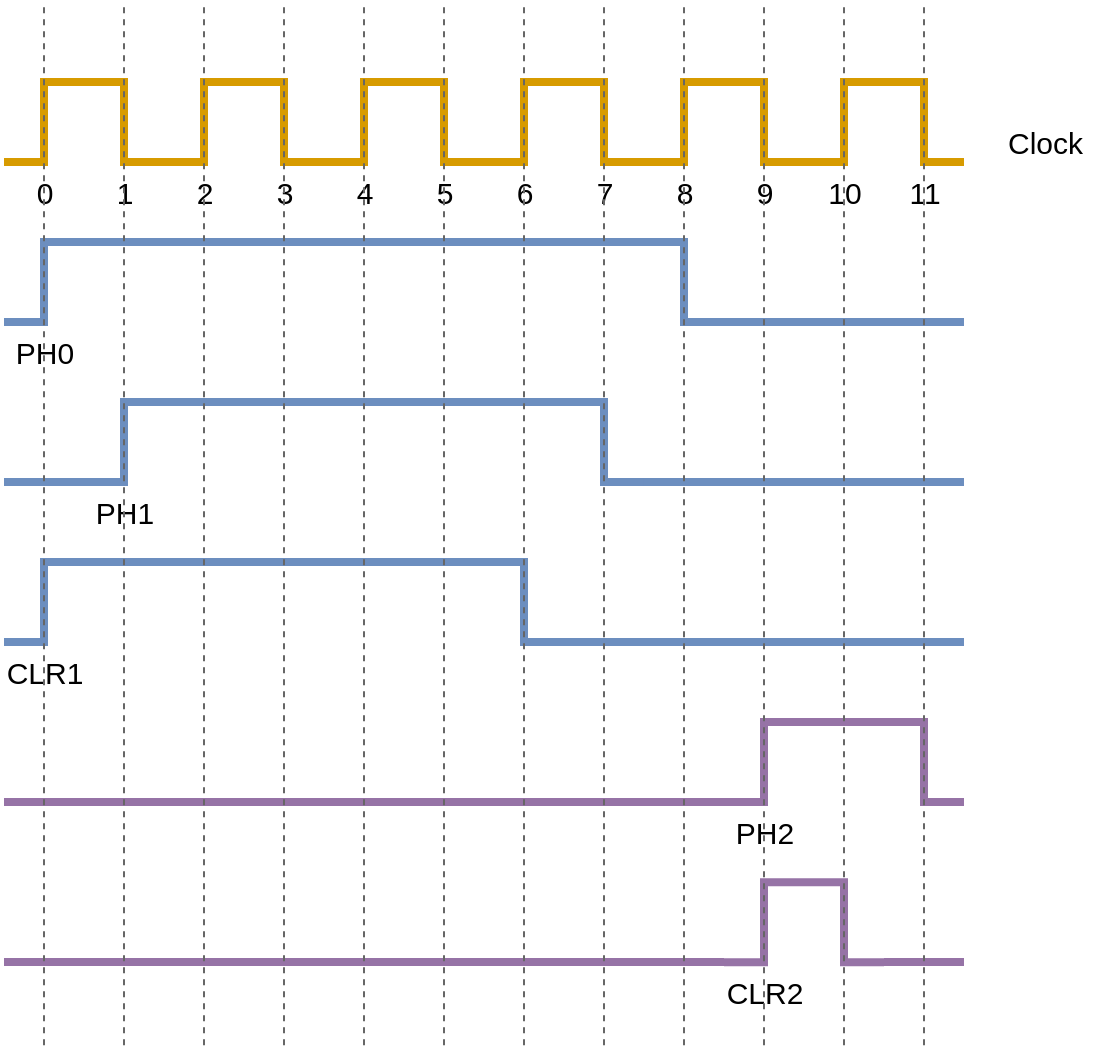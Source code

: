 <mxfile version="11.1.4" type="device"><diagram id="dlLYWyEFHIIqqdSQS2E-" name="Page-1"><mxGraphModel dx="1106" dy="858" grid="1" gridSize="10" guides="0" tooltips="1" connect="0" arrows="0" fold="1" page="1" pageScale="1" pageWidth="827" pageHeight="1169" math="0" shadow="0"><root><mxCell id="0"/><mxCell id="1" parent="0"/><mxCell id="YswauXhtLJzaek-8gpp3-6" value="0" style="pointerEvents=1;verticalLabelPosition=bottom;shadow=0;dashed=0;align=center;fillColor=#ffe6cc;html=1;verticalAlign=top;strokeWidth=4;shape=mxgraph.electrical.waveforms.step_1;fontStyle=0;fontSize=15;strokeColor=#d79b00;" parent="1" vertex="1"><mxGeometry x="100" y="360" width="40" height="40" as="geometry"/></mxCell><mxCell id="YswauXhtLJzaek-8gpp3-8" value="1" style="pointerEvents=1;verticalLabelPosition=bottom;shadow=0;dashed=0;align=center;fillColor=#ffe6cc;html=1;verticalAlign=top;strokeWidth=4;shape=mxgraph.electrical.waveforms.step_2;fontSize=15;fontStyle=0;strokeColor=#d79b00;" parent="1" vertex="1"><mxGeometry x="140" y="360" width="40" height="40" as="geometry"/></mxCell><mxCell id="YswauXhtLJzaek-8gpp3-11" value="2" style="pointerEvents=1;verticalLabelPosition=bottom;shadow=0;dashed=0;align=center;fillColor=#ffe6cc;html=1;verticalAlign=top;strokeWidth=4;shape=mxgraph.electrical.waveforms.step_1;fontStyle=0;fontSize=15;strokeColor=#d79b00;" parent="1" vertex="1"><mxGeometry x="180" y="360" width="40" height="40" as="geometry"/></mxCell><mxCell id="YswauXhtLJzaek-8gpp3-12" value="3" style="pointerEvents=1;verticalLabelPosition=bottom;shadow=0;dashed=0;align=center;fillColor=#ffe6cc;html=1;verticalAlign=top;strokeWidth=4;shape=mxgraph.electrical.waveforms.step_2;fontSize=15;fontStyle=0;strokeColor=#d79b00;" parent="1" vertex="1"><mxGeometry x="220" y="360" width="40" height="40" as="geometry"/></mxCell><mxCell id="YswauXhtLJzaek-8gpp3-13" value="4" style="pointerEvents=1;verticalLabelPosition=bottom;shadow=0;dashed=0;align=center;fillColor=#ffe6cc;html=1;verticalAlign=top;strokeWidth=4;shape=mxgraph.electrical.waveforms.step_1;fontStyle=0;fontSize=15;strokeColor=#d79b00;" parent="1" vertex="1"><mxGeometry x="260" y="360" width="40" height="40" as="geometry"/></mxCell><mxCell id="YswauXhtLJzaek-8gpp3-14" value="5" style="pointerEvents=1;verticalLabelPosition=bottom;shadow=0;dashed=0;align=center;fillColor=#ffe6cc;html=1;verticalAlign=top;strokeWidth=4;shape=mxgraph.electrical.waveforms.step_2;fontSize=15;fontStyle=0;strokeColor=#d79b00;" parent="1" vertex="1"><mxGeometry x="300" y="360" width="40" height="40" as="geometry"/></mxCell><mxCell id="YswauXhtLJzaek-8gpp3-15" value="6" style="pointerEvents=1;verticalLabelPosition=bottom;shadow=0;dashed=0;align=center;fillColor=#ffe6cc;html=1;verticalAlign=top;strokeWidth=4;shape=mxgraph.electrical.waveforms.step_1;fontStyle=0;fontSize=15;strokeColor=#d79b00;" parent="1" vertex="1"><mxGeometry x="340" y="360" width="40" height="40" as="geometry"/></mxCell><mxCell id="YswauXhtLJzaek-8gpp3-16" value="7" style="pointerEvents=1;verticalLabelPosition=bottom;shadow=0;dashed=0;align=center;fillColor=#ffe6cc;html=1;verticalAlign=top;strokeWidth=4;shape=mxgraph.electrical.waveforms.step_2;fontSize=15;fontStyle=0;strokeColor=#d79b00;" parent="1" vertex="1"><mxGeometry x="380" y="360" width="40" height="40" as="geometry"/></mxCell><mxCell id="YswauXhtLJzaek-8gpp3-20" value="PH0" style="pointerEvents=1;verticalLabelPosition=bottom;shadow=0;dashed=0;align=center;fillColor=#dae8fc;html=1;verticalAlign=top;strokeWidth=4;shape=mxgraph.electrical.waveforms.step_1;fontSize=15;strokeColor=#6c8ebf;fontStyle=0" parent="1" vertex="1"><mxGeometry x="100" y="440" width="40" height="40" as="geometry"/></mxCell><mxCell id="YswauXhtLJzaek-8gpp3-21" value="" style="pointerEvents=1;verticalLabelPosition=bottom;shadow=0;dashed=0;align=center;fillColor=#dae8fc;html=1;verticalAlign=top;strokeWidth=4;shape=mxgraph.electrical.waveforms.step_2;fontSize=15;strokeColor=#6c8ebf;" parent="1" vertex="1"><mxGeometry x="420" y="440" width="40" height="40" as="geometry"/></mxCell><mxCell id="YswauXhtLJzaek-8gpp3-23" value="" style="endArrow=none;html=1;fontSize=15;strokeWidth=4;fillColor=#dae8fc;strokeColor=#6c8ebf;align=center;verticalAlign=top;" parent="1" edge="1"><mxGeometry width="50" height="50" relative="1" as="geometry"><mxPoint x="460" y="480" as="sourcePoint"/><mxPoint x="580" y="480" as="targetPoint"/><Array as="points"><mxPoint x="460" y="480"/></Array></mxGeometry></mxCell><mxCell id="YswauXhtLJzaek-8gpp3-26" value="PH1" style="pointerEvents=1;verticalLabelPosition=bottom;shadow=0;dashed=0;align=center;fillColor=#dae8fc;html=1;verticalAlign=top;strokeWidth=4;shape=mxgraph.electrical.waveforms.step_1;fontSize=15;strokeColor=#6c8ebf;fontStyle=0" parent="1" vertex="1"><mxGeometry x="140" y="520" width="40" height="40" as="geometry"/></mxCell><mxCell id="YswauXhtLJzaek-8gpp3-27" value="" style="pointerEvents=1;verticalLabelPosition=bottom;shadow=0;dashed=0;align=center;fillColor=#dae8fc;html=1;verticalAlign=top;strokeWidth=4;shape=mxgraph.electrical.waveforms.step_2;fontSize=15;strokeColor=#6c8ebf;" parent="1" vertex="1"><mxGeometry x="380" y="520" width="40" height="40" as="geometry"/></mxCell><mxCell id="YswauXhtLJzaek-8gpp3-28" value="" style="endArrow=none;html=1;fontSize=15;strokeWidth=4;fillColor=#dae8fc;strokeColor=#6c8ebf;rounded=0;align=center;verticalAlign=top;" parent="1" edge="1"><mxGeometry width="50" height="50" relative="1" as="geometry"><mxPoint x="180" y="520" as="sourcePoint"/><mxPoint x="380" y="520" as="targetPoint"/><Array as="points"/></mxGeometry></mxCell><mxCell id="YswauXhtLJzaek-8gpp3-29" value="" style="endArrow=none;html=1;fontSize=15;strokeWidth=4;fillColor=#dae8fc;strokeColor=#6c8ebf;rounded=0;align=center;verticalAlign=top;exitX=0.992;exitY=1;exitDx=0;exitDy=0;exitPerimeter=0;" parent="1" source="YswauXhtLJzaek-8gpp3-27" edge="1"><mxGeometry width="50" height="50" relative="1" as="geometry"><mxPoint x="460" y="560" as="sourcePoint"/><mxPoint x="580" y="560" as="targetPoint"/><Array as="points"/></mxGeometry></mxCell><mxCell id="YswauXhtLJzaek-8gpp3-31" value="CLR1" style="pointerEvents=1;verticalLabelPosition=bottom;shadow=0;dashed=0;align=center;fillColor=#dae8fc;html=1;verticalAlign=top;strokeWidth=4;shape=mxgraph.electrical.waveforms.step_1;fontSize=15;strokeColor=#6c8ebf;fontStyle=0" parent="1" vertex="1"><mxGeometry x="100" y="600" width="40" height="40" as="geometry"/></mxCell><mxCell id="YswauXhtLJzaek-8gpp3-32" value="" style="pointerEvents=1;verticalLabelPosition=bottom;shadow=0;dashed=0;align=center;fillColor=#dae8fc;html=1;verticalAlign=top;strokeWidth=4;shape=mxgraph.electrical.waveforms.step_2;fontSize=15;strokeColor=#6c8ebf;" parent="1" vertex="1"><mxGeometry x="340" y="600" width="40" height="40" as="geometry"/></mxCell><mxCell id="YswauXhtLJzaek-8gpp3-33" value="" style="endArrow=none;html=1;fontSize=15;strokeWidth=4;fillColor=#dae8fc;strokeColor=#6c8ebf;rounded=0;align=center;verticalAlign=top;" parent="1" edge="1"><mxGeometry width="50" height="50" relative="1" as="geometry"><mxPoint x="140" y="600" as="sourcePoint"/><mxPoint x="340" y="600" as="targetPoint"/><Array as="points"/></mxGeometry></mxCell><mxCell id="YswauXhtLJzaek-8gpp3-34" value="" style="endArrow=none;html=1;fontSize=15;strokeWidth=4;fillColor=#dae8fc;strokeColor=#6c8ebf;rounded=0;align=center;verticalAlign=top;" parent="1" edge="1"><mxGeometry width="50" height="50" relative="1" as="geometry"><mxPoint x="380" y="640" as="sourcePoint"/><mxPoint x="580" y="640" as="targetPoint"/><Array as="points"/></mxGeometry></mxCell><mxCell id="YswauXhtLJzaek-8gpp3-43" value="PH2" style="pointerEvents=1;verticalLabelPosition=bottom;shadow=0;dashed=0;align=center;fillColor=#e1d5e7;html=1;verticalAlign=top;strokeWidth=4;shape=mxgraph.electrical.waveforms.step_1;fontSize=15;strokeColor=#9673a6;fontStyle=0" parent="1" vertex="1"><mxGeometry x="460" y="680" width="40" height="40" as="geometry"/></mxCell><mxCell id="YswauXhtLJzaek-8gpp3-44" value="" style="pointerEvents=1;verticalLabelPosition=bottom;shadow=0;dashed=0;align=center;fillColor=#e1d5e7;html=1;verticalAlign=top;strokeWidth=4;shape=mxgraph.electrical.waveforms.step_2;fontSize=15;strokeColor=#9673a6;" parent="1" vertex="1"><mxGeometry x="540" y="680" width="40" height="40" as="geometry"/></mxCell><mxCell id="YswauXhtLJzaek-8gpp3-45" value="" style="endArrow=none;html=1;fontSize=15;strokeWidth=4;fillColor=#e1d5e7;strokeColor=#9673a6;rounded=0;align=center;verticalAlign=top;" parent="1" edge="1"><mxGeometry width="50" height="50" relative="1" as="geometry"><mxPoint x="500" y="680" as="sourcePoint"/><mxPoint x="540" y="680" as="targetPoint"/><Array as="points"/></mxGeometry></mxCell><mxCell id="YswauXhtLJzaek-8gpp3-48" value="CLR2" style="pointerEvents=1;verticalLabelPosition=bottom;shadow=0;dashed=0;align=center;fillColor=#e1d5e7;html=1;verticalAlign=top;strokeWidth=4;shape=mxgraph.electrical.waveforms.step_1;fontSize=15;strokeColor=#9673a6;fontStyle=0" parent="1" vertex="1"><mxGeometry x="460" y="760.1" width="40" height="40" as="geometry"/></mxCell><mxCell id="YswauXhtLJzaek-8gpp3-49" value="" style="pointerEvents=1;verticalLabelPosition=bottom;shadow=0;dashed=0;align=center;fillColor=#e1d5e7;html=1;verticalAlign=top;strokeWidth=4;shape=mxgraph.electrical.waveforms.step_2;fontSize=15;strokeColor=#9673a6;" parent="1" vertex="1"><mxGeometry x="500" y="760.1" width="40" height="40" as="geometry"/></mxCell><mxCell id="YswauXhtLJzaek-8gpp3-51" value="" style="endArrow=none;html=1;fontSize=15;strokeWidth=4;fillColor=#e1d5e7;strokeColor=#9673a6;rounded=0;align=center;verticalAlign=top;" parent="1" edge="1"><mxGeometry width="50" height="50" relative="1" as="geometry"><mxPoint x="100" y="800" as="sourcePoint"/><mxPoint x="460" y="800" as="targetPoint"/><Array as="points"/></mxGeometry></mxCell><mxCell id="YswauXhtLJzaek-8gpp3-52" value="" style="endArrow=none;html=1;fontSize=15;strokeWidth=4;fillColor=#e1d5e7;strokeColor=#9673a6;rounded=0;align=center;verticalAlign=top;" parent="1" edge="1"><mxGeometry width="50" height="50" relative="1" as="geometry"><mxPoint x="100" y="720" as="sourcePoint"/><mxPoint x="460" y="720" as="targetPoint"/><Array as="points"/></mxGeometry></mxCell><mxCell id="YswauXhtLJzaek-8gpp3-53" value="" style="endArrow=none;html=1;fontSize=15;strokeWidth=4;fillColor=#e1d5e7;strokeColor=#9673a6;rounded=0;align=center;verticalAlign=top;" parent="1" edge="1"><mxGeometry width="50" height="50" relative="1" as="geometry"><mxPoint x="540" y="800" as="sourcePoint"/><mxPoint x="580" y="800" as="targetPoint"/><Array as="points"/></mxGeometry></mxCell><mxCell id="YswauXhtLJzaek-8gpp3-63" value="Clock" style="text;html=1;strokeColor=none;fillColor=none;align=left;verticalAlign=middle;whiteSpace=wrap;rounded=0;shadow=0;fontSize=15;" parent="1" vertex="1"><mxGeometry x="600" y="380" width="50" height="20" as="geometry"/></mxCell><mxCell id="ID1aFEeluTjemSjbkrbp-3" value="8" style="pointerEvents=1;verticalLabelPosition=bottom;shadow=0;dashed=0;align=center;fillColor=#ffe6cc;html=1;verticalAlign=top;strokeWidth=4;shape=mxgraph.electrical.waveforms.step_1;fontStyle=0;fontSize=15;strokeColor=#d79b00;" parent="1" vertex="1"><mxGeometry x="420" y="360" width="40" height="40" as="geometry"/></mxCell><mxCell id="ID1aFEeluTjemSjbkrbp-4" value="9" style="pointerEvents=1;verticalLabelPosition=bottom;shadow=0;dashed=0;align=center;fillColor=#ffe6cc;html=1;verticalAlign=top;strokeWidth=4;shape=mxgraph.electrical.waveforms.step_2;fontSize=15;fontStyle=0;strokeColor=#d79b00;" parent="1" vertex="1"><mxGeometry x="460" y="360" width="40" height="40" as="geometry"/></mxCell><mxCell id="ID1aFEeluTjemSjbkrbp-5" value="10" style="pointerEvents=1;verticalLabelPosition=bottom;shadow=0;dashed=0;align=center;fillColor=#ffe6cc;html=1;verticalAlign=top;strokeWidth=4;shape=mxgraph.electrical.waveforms.step_1;fontStyle=0;fontSize=15;strokeColor=#d79b00;" parent="1" vertex="1"><mxGeometry x="500" y="360" width="40" height="40" as="geometry"/></mxCell><mxCell id="ID1aFEeluTjemSjbkrbp-6" value="11" style="pointerEvents=1;verticalLabelPosition=bottom;shadow=0;dashed=0;align=center;fillColor=#ffe6cc;html=1;verticalAlign=top;strokeWidth=4;shape=mxgraph.electrical.waveforms.step_2;fontSize=15;fontStyle=0;strokeColor=#d79b00;" parent="1" vertex="1"><mxGeometry x="540" y="360" width="40" height="40" as="geometry"/></mxCell><mxCell id="ID1aFEeluTjemSjbkrbp-7" value="" style="endArrow=none;html=1;fontSize=15;strokeWidth=4;fillColor=#dae8fc;strokeColor=#6c8ebf;rounded=0;align=center;verticalAlign=top;entryX=0;entryY=0;entryDx=0;entryDy=0;entryPerimeter=0;" parent="1" target="YswauXhtLJzaek-8gpp3-21" edge="1"><mxGeometry width="50" height="50" relative="1" as="geometry"><mxPoint x="140" y="440" as="sourcePoint"/><mxPoint x="180" y="440" as="targetPoint"/><Array as="points"/></mxGeometry></mxCell><mxCell id="ID1aFEeluTjemSjbkrbp-8" value="" style="endArrow=none;html=1;fontSize=15;strokeWidth=4;fillColor=#dae8fc;strokeColor=#6c8ebf;rounded=0;align=center;verticalAlign=top;" parent="1" edge="1"><mxGeometry width="50" height="50" relative="1" as="geometry"><mxPoint x="100" y="560" as="sourcePoint"/><mxPoint x="140" y="560" as="targetPoint"/><Array as="points"/></mxGeometry></mxCell><mxCell id="O-zOcHXhQAFVi8X28u5--1" value="Lineas" parent="0"/><mxCell id="YswauXhtLJzaek-8gpp3-54" value="" style="endArrow=none;dashed=1;html=1;strokeWidth=1;fontSize=18;fillColor=#f5f5f5;strokeColor=#666666;verticalAlign=top;align=center;" parent="O-zOcHXhQAFVi8X28u5--1" edge="1"><mxGeometry width="50" height="50" relative="1" as="geometry"><mxPoint x="120" y="841.6" as="sourcePoint"/><mxPoint x="120" y="320" as="targetPoint"/></mxGeometry></mxCell><mxCell id="YswauXhtLJzaek-8gpp3-55" value="" style="endArrow=none;dashed=1;html=1;strokeWidth=1;fontSize=18;fillColor=#f5f5f5;strokeColor=#666666;verticalAlign=top;align=center;" parent="O-zOcHXhQAFVi8X28u5--1" edge="1"><mxGeometry width="50" height="50" relative="1" as="geometry"><mxPoint x="160" y="841.6" as="sourcePoint"/><mxPoint x="160" y="320" as="targetPoint"/></mxGeometry></mxCell><mxCell id="YswauXhtLJzaek-8gpp3-56" value="" style="endArrow=none;dashed=1;html=1;strokeWidth=1;fontSize=18;fillColor=#f5f5f5;strokeColor=#666666;verticalAlign=top;align=center;" parent="O-zOcHXhQAFVi8X28u5--1" edge="1"><mxGeometry width="50" height="50" relative="1" as="geometry"><mxPoint x="200" y="841.6" as="sourcePoint"/><mxPoint x="200" y="320" as="targetPoint"/></mxGeometry></mxCell><mxCell id="YswauXhtLJzaek-8gpp3-57" value="" style="endArrow=none;dashed=1;html=1;strokeWidth=1;fontSize=18;fillColor=#f5f5f5;strokeColor=#666666;verticalAlign=top;align=center;" parent="O-zOcHXhQAFVi8X28u5--1" edge="1"><mxGeometry width="50" height="50" relative="1" as="geometry"><mxPoint x="240" y="841.6" as="sourcePoint"/><mxPoint x="240" y="320" as="targetPoint"/></mxGeometry></mxCell><mxCell id="YswauXhtLJzaek-8gpp3-58" value="" style="endArrow=none;dashed=1;html=1;strokeWidth=1;fontSize=18;fillColor=#f5f5f5;strokeColor=#666666;verticalAlign=top;align=center;" parent="O-zOcHXhQAFVi8X28u5--1" edge="1"><mxGeometry width="50" height="50" relative="1" as="geometry"><mxPoint x="280" y="841.6" as="sourcePoint"/><mxPoint x="280" y="320" as="targetPoint"/></mxGeometry></mxCell><mxCell id="YswauXhtLJzaek-8gpp3-59" value="" style="endArrow=none;dashed=1;html=1;strokeWidth=1;fontSize=18;fillColor=#f5f5f5;strokeColor=#666666;verticalAlign=top;align=center;" parent="O-zOcHXhQAFVi8X28u5--1" edge="1"><mxGeometry width="50" height="50" relative="1" as="geometry"><mxPoint x="320" y="841.6" as="sourcePoint"/><mxPoint x="320" y="320" as="targetPoint"/></mxGeometry></mxCell><mxCell id="YswauXhtLJzaek-8gpp3-60" value="" style="endArrow=none;dashed=1;html=1;strokeWidth=1;fontSize=18;fillColor=#f5f5f5;strokeColor=#666666;verticalAlign=top;align=center;" parent="O-zOcHXhQAFVi8X28u5--1" edge="1"><mxGeometry width="50" height="50" relative="1" as="geometry"><mxPoint x="360" y="841.6" as="sourcePoint"/><mxPoint x="360" y="320" as="targetPoint"/></mxGeometry></mxCell><mxCell id="YswauXhtLJzaek-8gpp3-61" value="" style="endArrow=none;dashed=1;html=1;strokeWidth=1;fontSize=18;fillColor=#f5f5f5;strokeColor=#666666;verticalAlign=top;align=center;" parent="O-zOcHXhQAFVi8X28u5--1" edge="1"><mxGeometry width="50" height="50" relative="1" as="geometry"><mxPoint x="400" y="841.6" as="sourcePoint"/><mxPoint x="400" y="320" as="targetPoint"/></mxGeometry></mxCell><mxCell id="ID1aFEeluTjemSjbkrbp-10" value="" style="endArrow=none;dashed=1;html=1;strokeWidth=1;fontSize=18;fillColor=#f5f5f5;strokeColor=#666666;verticalAlign=top;align=center;" parent="O-zOcHXhQAFVi8X28u5--1" edge="1"><mxGeometry width="50" height="50" relative="1" as="geometry"><mxPoint x="440" y="841.6" as="sourcePoint"/><mxPoint x="440" y="320" as="targetPoint"/></mxGeometry></mxCell><mxCell id="ID1aFEeluTjemSjbkrbp-11" value="" style="endArrow=none;dashed=1;html=1;strokeWidth=1;fontSize=18;fillColor=#f5f5f5;strokeColor=#666666;verticalAlign=top;align=center;" parent="O-zOcHXhQAFVi8X28u5--1" edge="1"><mxGeometry width="50" height="50" relative="1" as="geometry"><mxPoint x="480" y="841.6" as="sourcePoint"/><mxPoint x="480" y="320" as="targetPoint"/></mxGeometry></mxCell><mxCell id="ID1aFEeluTjemSjbkrbp-12" value="" style="endArrow=none;dashed=1;html=1;strokeWidth=1;fontSize=18;fillColor=#f5f5f5;strokeColor=#666666;verticalAlign=top;align=center;" parent="O-zOcHXhQAFVi8X28u5--1" edge="1"><mxGeometry width="50" height="50" relative="1" as="geometry"><mxPoint x="520" y="841.6" as="sourcePoint"/><mxPoint x="520" y="320" as="targetPoint"/></mxGeometry></mxCell><mxCell id="ID1aFEeluTjemSjbkrbp-13" value="" style="endArrow=none;dashed=1;html=1;strokeWidth=1;fontSize=18;fillColor=#f5f5f5;strokeColor=#666666;verticalAlign=top;align=center;" parent="O-zOcHXhQAFVi8X28u5--1" edge="1"><mxGeometry width="50" height="50" relative="1" as="geometry"><mxPoint x="560" y="841.6" as="sourcePoint"/><mxPoint x="560" y="320" as="targetPoint"/></mxGeometry></mxCell></root></mxGraphModel></diagram></mxfile>